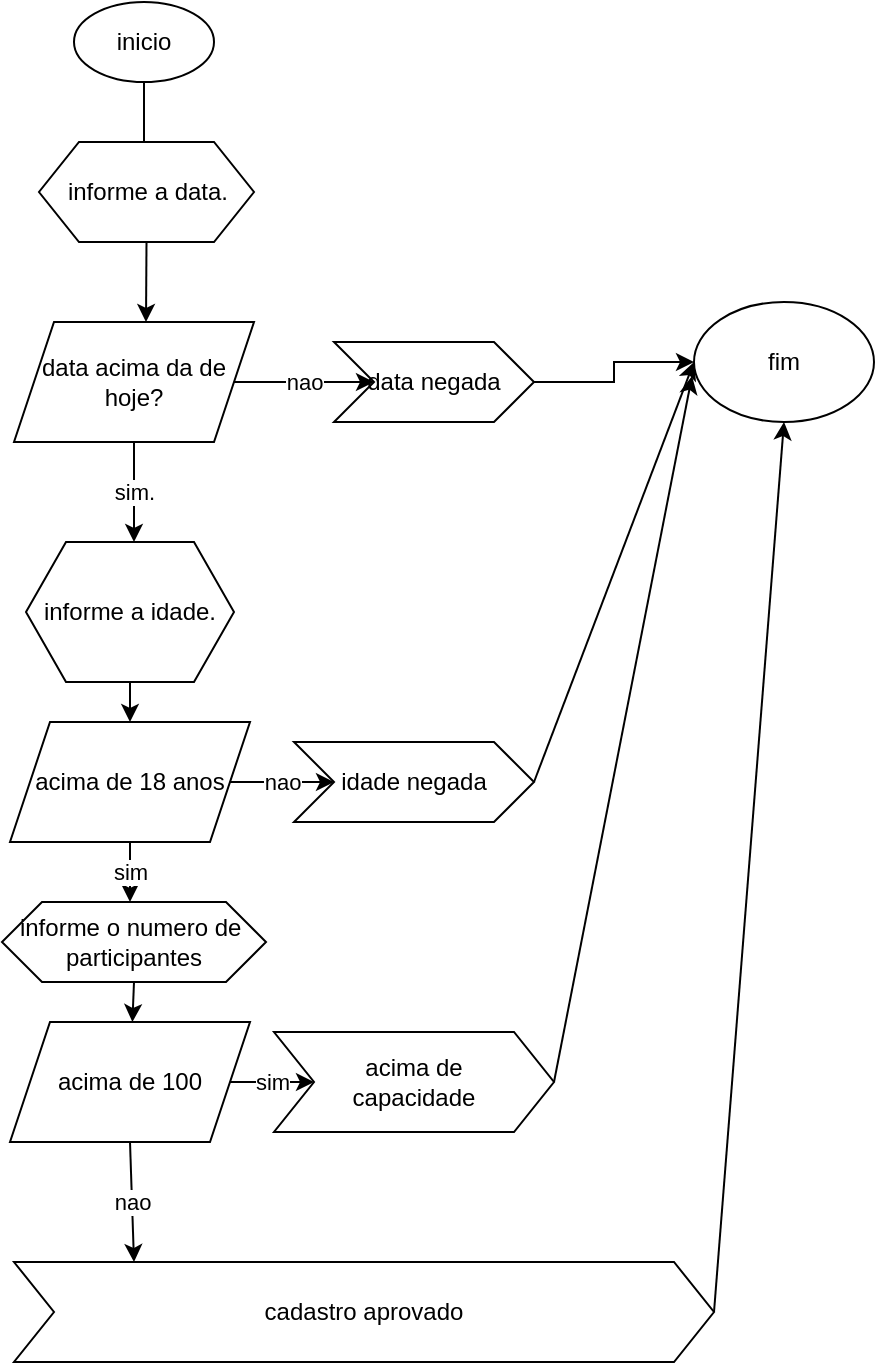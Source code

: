 <mxfile version="16.6.3" type="device"><diagram id="C5RBs43oDa-KdzZeNtuy" name="Page-1"><mxGraphModel dx="1422" dy="794" grid="1" gridSize="10" guides="1" tooltips="1" connect="1" arrows="1" fold="1" page="1" pageScale="1" pageWidth="827" pageHeight="1169" math="0" shadow="0"><root><mxCell id="WIyWlLk6GJQsqaUBKTNV-0"/><mxCell id="WIyWlLk6GJQsqaUBKTNV-1" parent="WIyWlLk6GJQsqaUBKTNV-0"/><mxCell id="QF6XMqFJZ3fmMZbntT31-0" value="inicio" style="ellipse;whiteSpace=wrap;html=1;" vertex="1" parent="WIyWlLk6GJQsqaUBKTNV-1"><mxGeometry x="120" width="70" height="40" as="geometry"/></mxCell><mxCell id="QF6XMqFJZ3fmMZbntT31-2" value="" style="endArrow=classic;html=1;rounded=0;exitX=0.5;exitY=1;exitDx=0;exitDy=0;" edge="1" parent="WIyWlLk6GJQsqaUBKTNV-1" source="QF6XMqFJZ3fmMZbntT31-0"><mxGeometry width="50" height="50" relative="1" as="geometry"><mxPoint x="290" y="330" as="sourcePoint"/><mxPoint x="155" y="80" as="targetPoint"/></mxGeometry></mxCell><mxCell id="QF6XMqFJZ3fmMZbntT31-3" value="informe a data." style="shape=hexagon;perimeter=hexagonPerimeter2;whiteSpace=wrap;html=1;fixedSize=1;" vertex="1" parent="WIyWlLk6GJQsqaUBKTNV-1"><mxGeometry x="102.5" y="70" width="107.5" height="50" as="geometry"/></mxCell><mxCell id="QF6XMqFJZ3fmMZbntT31-4" value="" style="endArrow=classic;html=1;rounded=0;exitX=0.5;exitY=1;exitDx=0;exitDy=0;" edge="1" parent="WIyWlLk6GJQsqaUBKTNV-1" source="QF6XMqFJZ3fmMZbntT31-3"><mxGeometry width="50" height="50" relative="1" as="geometry"><mxPoint x="290" y="330" as="sourcePoint"/><mxPoint x="156" y="160" as="targetPoint"/></mxGeometry></mxCell><mxCell id="QF6XMqFJZ3fmMZbntT31-5" value="data acima da de hoje?" style="shape=parallelogram;perimeter=parallelogramPerimeter;whiteSpace=wrap;html=1;fixedSize=1;" vertex="1" parent="WIyWlLk6GJQsqaUBKTNV-1"><mxGeometry x="90" y="160" width="120" height="60" as="geometry"/></mxCell><mxCell id="QF6XMqFJZ3fmMZbntT31-6" value="nao" style="endArrow=classic;html=1;rounded=0;exitX=1;exitY=0.5;exitDx=0;exitDy=0;entryX=0;entryY=0.5;entryDx=0;entryDy=0;" edge="1" parent="WIyWlLk6GJQsqaUBKTNV-1" source="QF6XMqFJZ3fmMZbntT31-5" target="QF6XMqFJZ3fmMZbntT31-24"><mxGeometry relative="1" as="geometry"><mxPoint x="260" y="300" as="sourcePoint"/><mxPoint x="250" y="190" as="targetPoint"/></mxGeometry></mxCell><mxCell id="QF6XMqFJZ3fmMZbntT31-7" value="nao" style="edgeLabel;resizable=0;html=1;align=center;verticalAlign=middle;" connectable="0" vertex="1" parent="QF6XMqFJZ3fmMZbntT31-6"><mxGeometry relative="1" as="geometry"/></mxCell><mxCell id="QF6XMqFJZ3fmMZbntT31-9" value="sim" style="endArrow=classic;html=1;rounded=0;exitX=0.5;exitY=1;exitDx=0;exitDy=0;" edge="1" parent="WIyWlLk6GJQsqaUBKTNV-1" source="QF6XMqFJZ3fmMZbntT31-5"><mxGeometry relative="1" as="geometry"><mxPoint x="260" y="290" as="sourcePoint"/><mxPoint x="150" y="270" as="targetPoint"/><Array as="points"><mxPoint x="150" y="250"/></Array></mxGeometry></mxCell><mxCell id="QF6XMqFJZ3fmMZbntT31-10" value="sim." style="edgeLabel;resizable=0;html=1;align=center;verticalAlign=middle;" connectable="0" vertex="1" parent="QF6XMqFJZ3fmMZbntT31-9"><mxGeometry relative="1" as="geometry"/></mxCell><mxCell id="QF6XMqFJZ3fmMZbntT31-11" value="informe a idade." style="shape=hexagon;perimeter=hexagonPerimeter2;whiteSpace=wrap;html=1;fixedSize=1;" vertex="1" parent="WIyWlLk6GJQsqaUBKTNV-1"><mxGeometry x="96" y="270" width="104" height="70" as="geometry"/></mxCell><mxCell id="QF6XMqFJZ3fmMZbntT31-17" value="" style="endArrow=classic;html=1;rounded=0;exitX=0.5;exitY=1;exitDx=0;exitDy=0;" edge="1" parent="WIyWlLk6GJQsqaUBKTNV-1" source="QF6XMqFJZ3fmMZbntT31-11" target="QF6XMqFJZ3fmMZbntT31-18"><mxGeometry width="50" height="50" relative="1" as="geometry"><mxPoint x="290" y="320" as="sourcePoint"/><mxPoint x="148" y="380" as="targetPoint"/></mxGeometry></mxCell><mxCell id="QF6XMqFJZ3fmMZbntT31-18" value="acima de 18 anos" style="shape=parallelogram;perimeter=parallelogramPerimeter;whiteSpace=wrap;html=1;fixedSize=1;" vertex="1" parent="WIyWlLk6GJQsqaUBKTNV-1"><mxGeometry x="88" y="360" width="120" height="60" as="geometry"/></mxCell><mxCell id="QF6XMqFJZ3fmMZbntT31-19" value="sim" style="endArrow=classic;html=1;rounded=0;exitX=0.5;exitY=1;exitDx=0;exitDy=0;" edge="1" parent="WIyWlLk6GJQsqaUBKTNV-1" source="QF6XMqFJZ3fmMZbntT31-18"><mxGeometry relative="1" as="geometry"><mxPoint x="260" y="290" as="sourcePoint"/><mxPoint x="148" y="450" as="targetPoint"/></mxGeometry></mxCell><mxCell id="QF6XMqFJZ3fmMZbntT31-21" value="" style="endArrow=classic;html=1;rounded=0;exitX=1;exitY=0.5;exitDx=0;exitDy=0;" edge="1" parent="WIyWlLk6GJQsqaUBKTNV-1" source="QF6XMqFJZ3fmMZbntT31-18"><mxGeometry relative="1" as="geometry"><mxPoint x="260" y="290" as="sourcePoint"/><mxPoint x="250" y="390" as="targetPoint"/></mxGeometry></mxCell><mxCell id="QF6XMqFJZ3fmMZbntT31-22" value="nao" style="edgeLabel;resizable=0;html=1;align=center;verticalAlign=middle;" connectable="0" vertex="1" parent="QF6XMqFJZ3fmMZbntT31-21"><mxGeometry relative="1" as="geometry"/></mxCell><mxCell id="QF6XMqFJZ3fmMZbntT31-23" value="fim" style="ellipse;whiteSpace=wrap;html=1;" vertex="1" parent="WIyWlLk6GJQsqaUBKTNV-1"><mxGeometry x="430" y="150" width="90" height="60" as="geometry"/></mxCell><mxCell id="QF6XMqFJZ3fmMZbntT31-26" value="" style="edgeStyle=orthogonalEdgeStyle;rounded=0;orthogonalLoop=1;jettySize=auto;html=1;" edge="1" parent="WIyWlLk6GJQsqaUBKTNV-1" source="QF6XMqFJZ3fmMZbntT31-24" target="QF6XMqFJZ3fmMZbntT31-23"><mxGeometry relative="1" as="geometry"/></mxCell><mxCell id="QF6XMqFJZ3fmMZbntT31-24" value="data negada" style="shape=step;perimeter=stepPerimeter;whiteSpace=wrap;html=1;fixedSize=1;" vertex="1" parent="WIyWlLk6GJQsqaUBKTNV-1"><mxGeometry x="250" y="170" width="100" height="40" as="geometry"/></mxCell><mxCell id="QF6XMqFJZ3fmMZbntT31-27" value="idade negada" style="shape=step;perimeter=stepPerimeter;whiteSpace=wrap;html=1;fixedSize=1;" vertex="1" parent="WIyWlLk6GJQsqaUBKTNV-1"><mxGeometry x="230" y="370" width="120" height="40" as="geometry"/></mxCell><mxCell id="QF6XMqFJZ3fmMZbntT31-28" value="" style="endArrow=classic;html=1;rounded=0;exitX=1;exitY=0.5;exitDx=0;exitDy=0;" edge="1" parent="WIyWlLk6GJQsqaUBKTNV-1" source="QF6XMqFJZ3fmMZbntT31-27"><mxGeometry width="50" height="50" relative="1" as="geometry"><mxPoint x="290" y="320" as="sourcePoint"/><mxPoint x="430" y="180" as="targetPoint"/></mxGeometry></mxCell><mxCell id="QF6XMqFJZ3fmMZbntT31-31" value="informe o numero de&amp;nbsp;&lt;br&gt;participantes" style="shape=hexagon;perimeter=hexagonPerimeter2;whiteSpace=wrap;html=1;fixedSize=1;" vertex="1" parent="WIyWlLk6GJQsqaUBKTNV-1"><mxGeometry x="84" y="450" width="132" height="40" as="geometry"/></mxCell><mxCell id="QF6XMqFJZ3fmMZbntT31-32" value="acima de 100" style="shape=parallelogram;perimeter=parallelogramPerimeter;whiteSpace=wrap;html=1;fixedSize=1;" vertex="1" parent="WIyWlLk6GJQsqaUBKTNV-1"><mxGeometry x="88" y="510" width="120" height="60" as="geometry"/></mxCell><mxCell id="QF6XMqFJZ3fmMZbntT31-34" value="sim" style="endArrow=classic;html=1;rounded=0;exitX=1;exitY=0.5;exitDx=0;exitDy=0;" edge="1" parent="WIyWlLk6GJQsqaUBKTNV-1" source="QF6XMqFJZ3fmMZbntT31-32"><mxGeometry width="50" height="50" relative="1" as="geometry"><mxPoint x="290" y="410" as="sourcePoint"/><mxPoint x="240" y="540" as="targetPoint"/></mxGeometry></mxCell><mxCell id="QF6XMqFJZ3fmMZbntT31-35" value="nao" style="endArrow=classic;html=1;rounded=0;exitX=0.5;exitY=1;exitDx=0;exitDy=0;" edge="1" parent="WIyWlLk6GJQsqaUBKTNV-1" source="QF6XMqFJZ3fmMZbntT31-32"><mxGeometry width="50" height="50" relative="1" as="geometry"><mxPoint x="290" y="410" as="sourcePoint"/><mxPoint x="150" y="630" as="targetPoint"/></mxGeometry></mxCell><mxCell id="QF6XMqFJZ3fmMZbntT31-36" value="acima de &lt;br&gt;capacidade" style="shape=step;perimeter=stepPerimeter;whiteSpace=wrap;html=1;fixedSize=1;" vertex="1" parent="WIyWlLk6GJQsqaUBKTNV-1"><mxGeometry x="220" y="515" width="140" height="50" as="geometry"/></mxCell><mxCell id="QF6XMqFJZ3fmMZbntT31-37" value="" style="endArrow=classic;html=1;rounded=0;exitX=0.5;exitY=1;exitDx=0;exitDy=0;" edge="1" parent="WIyWlLk6GJQsqaUBKTNV-1" source="QF6XMqFJZ3fmMZbntT31-31" target="QF6XMqFJZ3fmMZbntT31-32"><mxGeometry width="50" height="50" relative="1" as="geometry"><mxPoint x="290" y="500" as="sourcePoint"/><mxPoint x="340" y="450" as="targetPoint"/></mxGeometry></mxCell><mxCell id="QF6XMqFJZ3fmMZbntT31-38" value="" style="endArrow=classic;html=1;rounded=0;exitX=1;exitY=0.5;exitDx=0;exitDy=0;entryX=-0.011;entryY=0.617;entryDx=0;entryDy=0;entryPerimeter=0;" edge="1" parent="WIyWlLk6GJQsqaUBKTNV-1" source="QF6XMqFJZ3fmMZbntT31-36" target="QF6XMqFJZ3fmMZbntT31-23"><mxGeometry width="50" height="50" relative="1" as="geometry"><mxPoint x="290" y="500" as="sourcePoint"/><mxPoint x="340" y="450" as="targetPoint"/></mxGeometry></mxCell><mxCell id="QF6XMqFJZ3fmMZbntT31-39" value="cadastro aprovado" style="shape=step;perimeter=stepPerimeter;whiteSpace=wrap;html=1;fixedSize=1;" vertex="1" parent="WIyWlLk6GJQsqaUBKTNV-1"><mxGeometry x="90" y="630" width="350" height="50" as="geometry"/></mxCell><mxCell id="QF6XMqFJZ3fmMZbntT31-40" value="" style="endArrow=classic;html=1;rounded=0;exitX=1;exitY=0.5;exitDx=0;exitDy=0;entryX=0.5;entryY=1;entryDx=0;entryDy=0;" edge="1" parent="WIyWlLk6GJQsqaUBKTNV-1" source="QF6XMqFJZ3fmMZbntT31-39" target="QF6XMqFJZ3fmMZbntT31-23"><mxGeometry width="50" height="50" relative="1" as="geometry"><mxPoint x="290" y="500" as="sourcePoint"/><mxPoint x="340" y="450" as="targetPoint"/></mxGeometry></mxCell></root></mxGraphModel></diagram></mxfile>